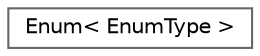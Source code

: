 digraph "Graphical Class Hierarchy"
{
 // LATEX_PDF_SIZE
  bgcolor="transparent";
  edge [fontname=Helvetica,fontsize=10,labelfontname=Helvetica,labelfontsize=10];
  node [fontname=Helvetica,fontsize=10,shape=box,height=0.2,width=0.4];
  rankdir="LR";
  Node0 [id="Node000000",label="Enum\< EnumType \>",height=0.2,width=0.4,color="grey40", fillcolor="white", style="filled",URL="$classFoam_1_1Enum.html",tooltip="Enum is a wrapper around a list of names/values that represent particular enumeration (or int) values..."];
}
